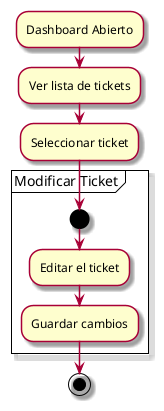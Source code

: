@startuml CDU ModificarTicket
skin rose
:Dashboard Abierto;
:Ver lista de tickets;
 :Seleccionar ticket;

partition "Modificar Ticket" {
  start 
      :Editar el ticket;
        :Guardar cambios;
}
stop
@enduml